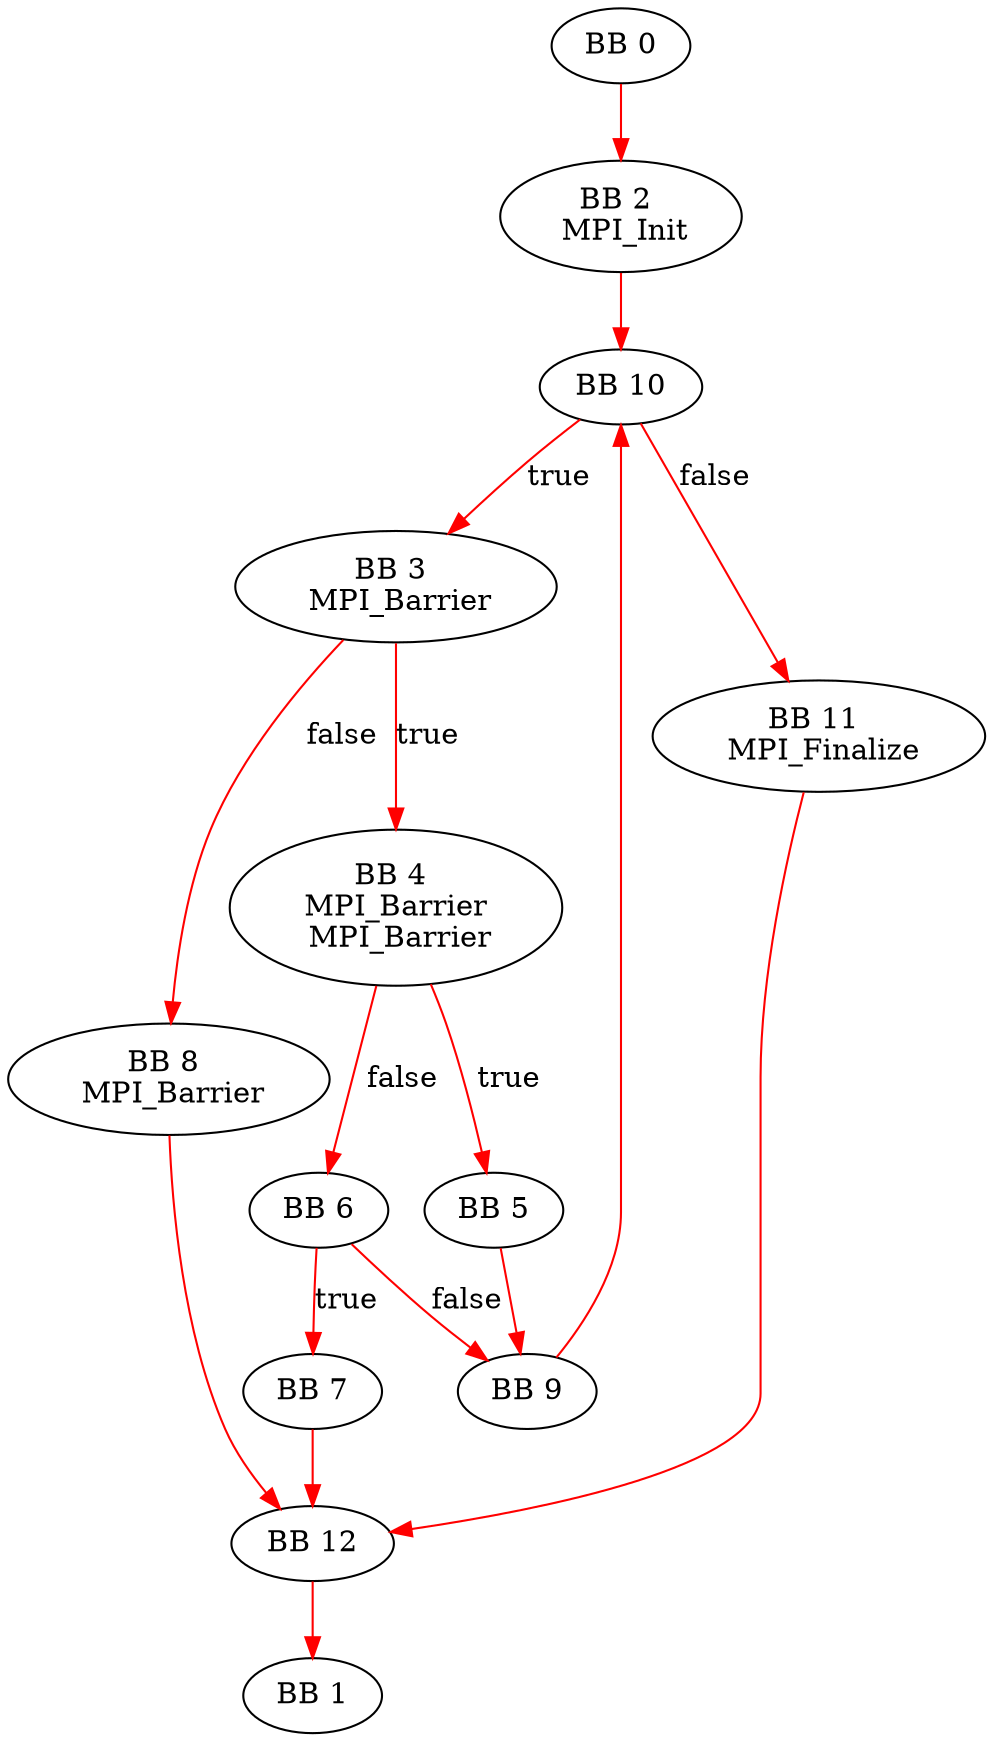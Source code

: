Digraph G{
0 [label="BB 0" shape=ellipse]
0 -> 2 [color=red label=""]
2 [label="BB 2 \n MPI_Init" shape=ellipse]
2 -> 10 [color=red label=""]
3 [label="BB 3 \n MPI_Barrier" shape=ellipse]
3 -> 4 [color=red label="true"]
3 -> 8 [color=red label="false"]
4 [label="BB 4 \n MPI_Barrier \n MPI_Barrier" shape=ellipse]
4 -> 5 [color=red label="true"]
4 -> 6 [color=red label="false"]
5 [label="BB 5" shape=ellipse]
5 -> 9 [color=red label=""]
6 [label="BB 6" shape=ellipse]
6 -> 7 [color=red label="true"]
6 -> 9 [color=red label="false"]
7 [label="BB 7" shape=ellipse]
7 -> 12 [color=red label=""]
8 [label="BB 8 \n MPI_Barrier" shape=ellipse]
8 -> 12 [color=red label=""]
9 [label="BB 9" shape=ellipse]
9 -> 10 [color=red label=""]
10 [label="BB 10" shape=ellipse]
10 -> 3 [color=red label="true"]
10 -> 11 [color=red label="false"]
11 [label="BB 11 \n MPI_Finalize" shape=ellipse]
11 -> 12 [color=red label=""]
12 [label="BB 12" shape=ellipse]
12 -> 1 [color=red label=""]
1 [label="BB 1" shape=ellipse]
}
